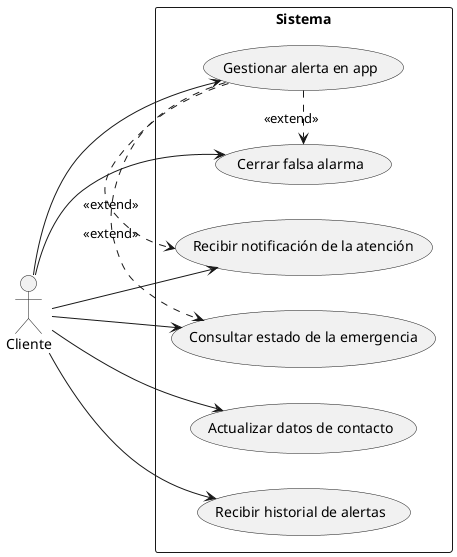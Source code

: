 @startuml
left to right direction
actor Cliente

rectangle "Sistema" {
    usecase "Actualizar datos de contacto" as UC1
    usecase "Gestionar alerta en app" as UC2
    usecase "Recibir historial de alertas" as UC3
    usecase "Cerrar falsa alarma" as UC4
    usecase "Recibir notificación de la atención" as UC5
    usecase "Consultar estado de la emergencia" as UC6
}

Cliente --> UC1
Cliente --> UC2
Cliente --> UC3
Cliente --> UC4
Cliente --> UC5
Cliente --> UC6

UC2 .> UC4 : <<extend>>
UC2 .> UC5 : <<extend>>
UC2 .> UC6 : <<extend>>

@enduml

